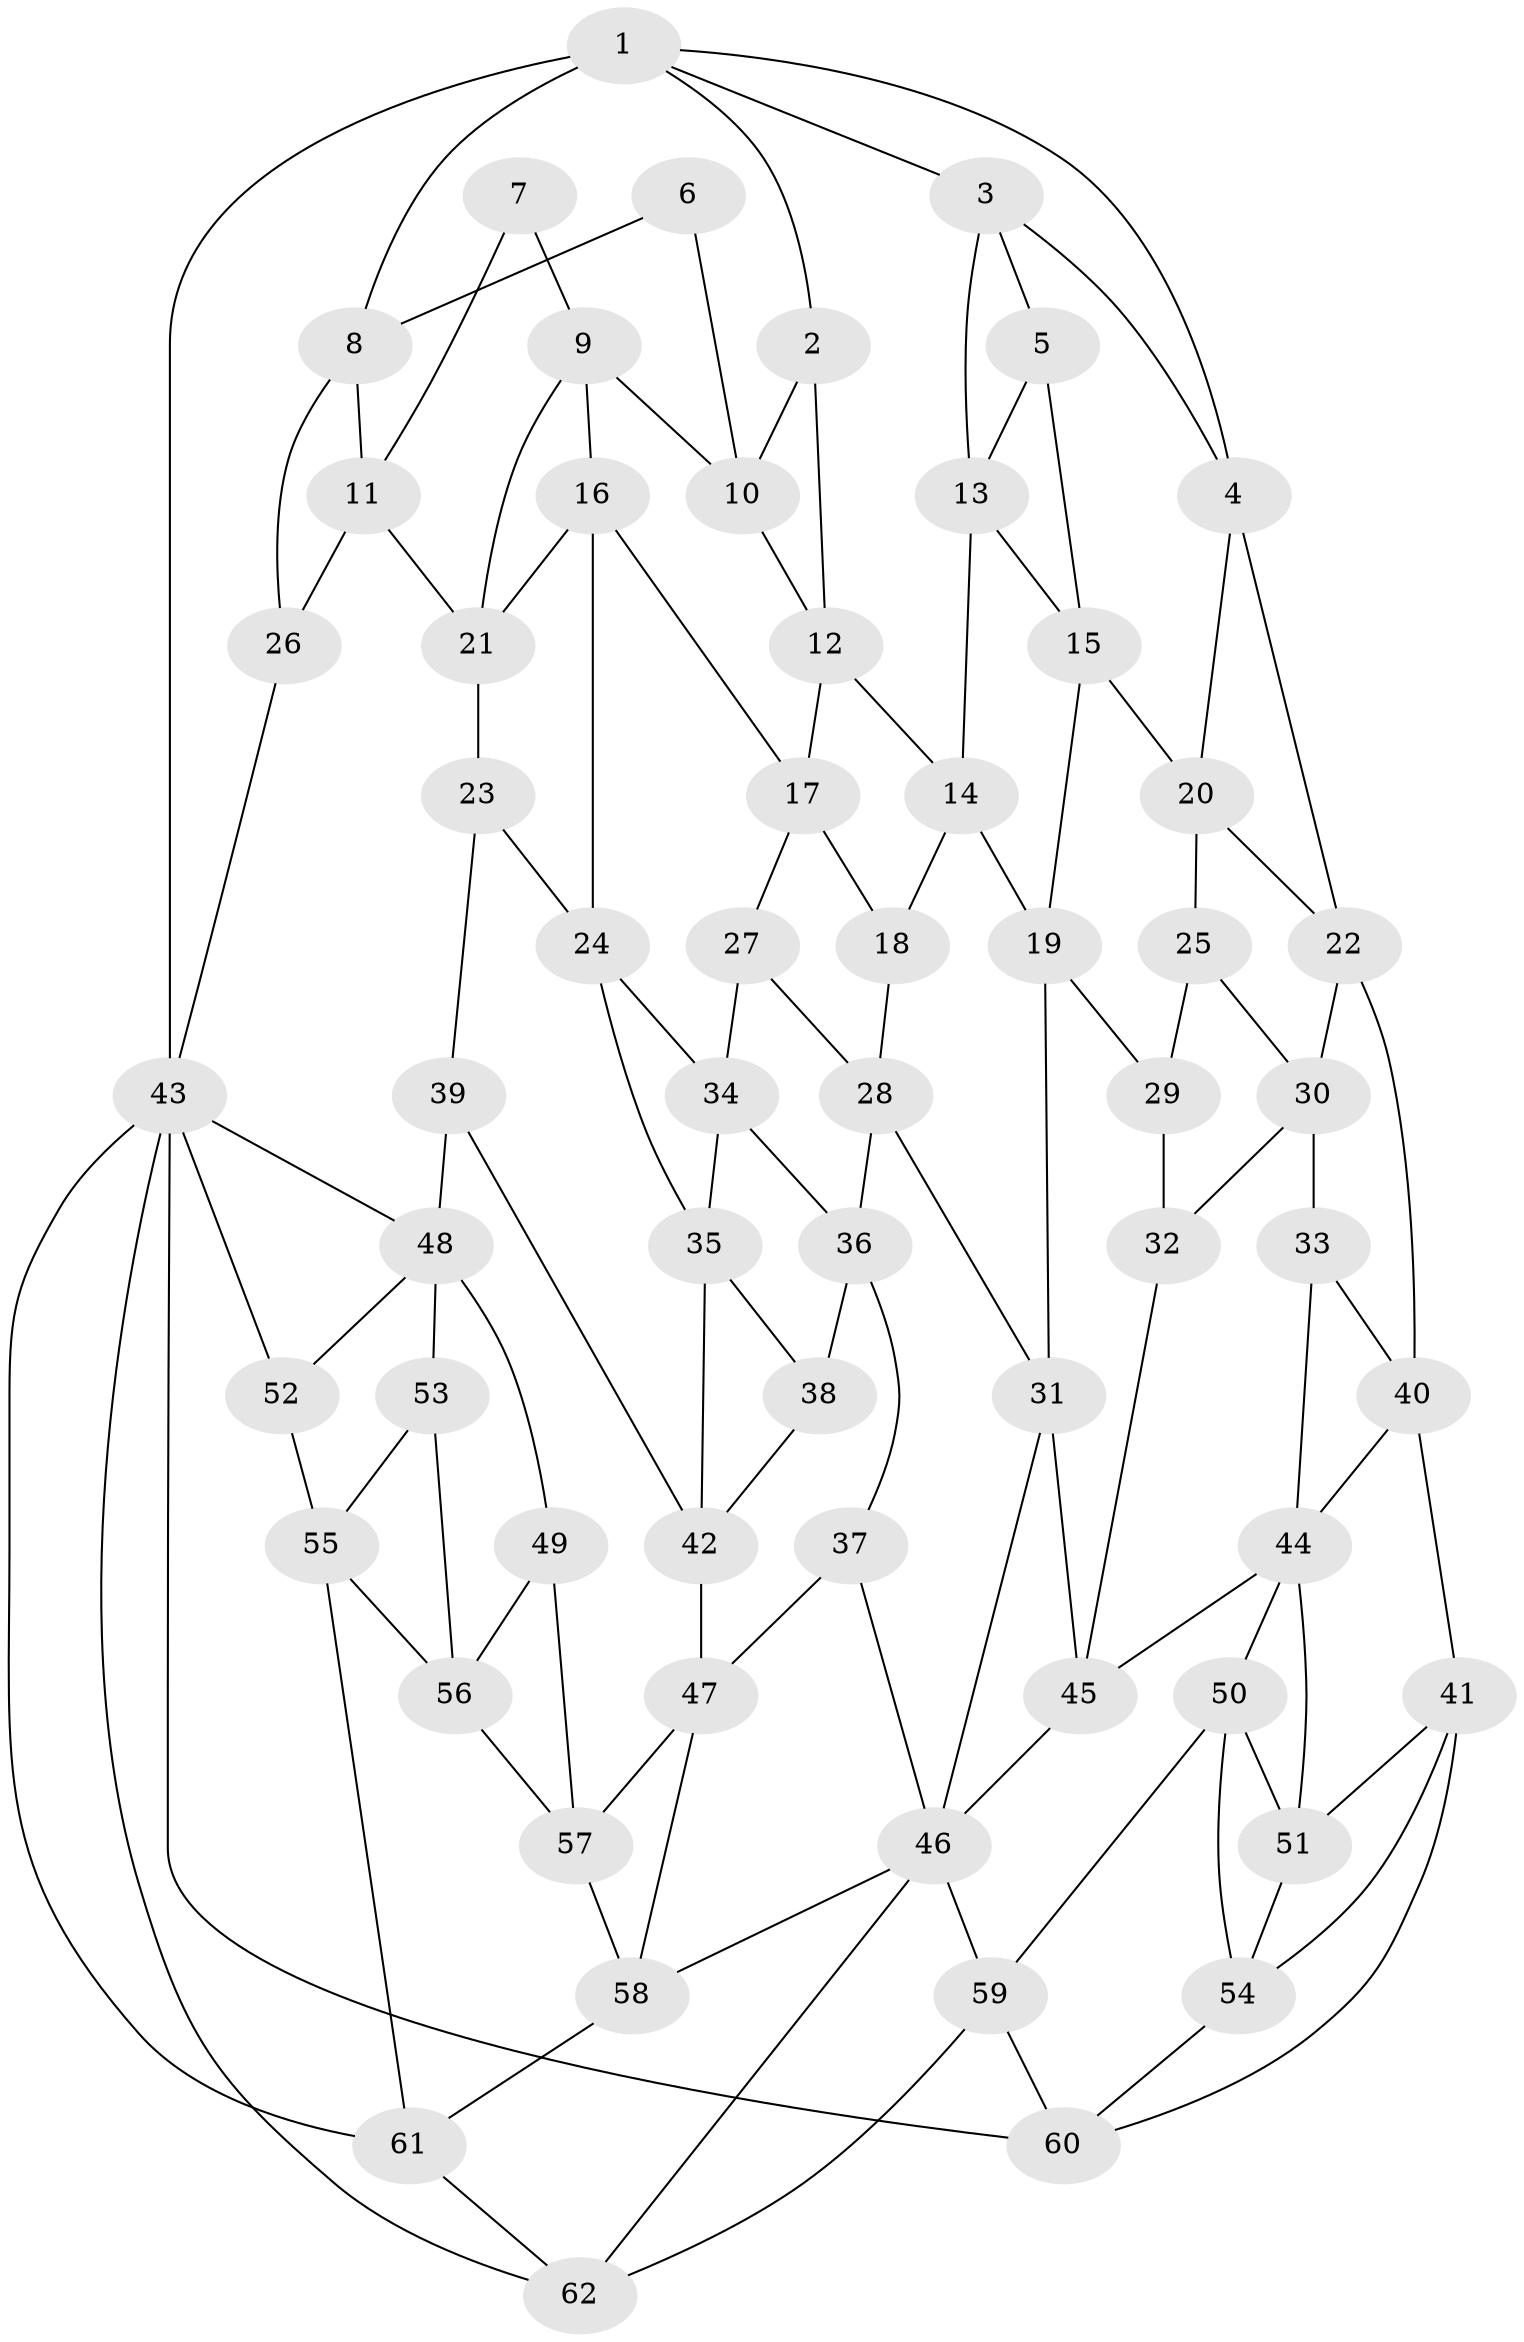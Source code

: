 // original degree distribution, {3: 0.024193548387096774, 6: 0.20967741935483872, 4: 0.20967741935483872, 5: 0.5564516129032258}
// Generated by graph-tools (version 1.1) at 2025/27/03/09/25 03:27:04]
// undirected, 62 vertices, 118 edges
graph export_dot {
graph [start="1"]
  node [color=gray90,style=filled];
  1;
  2;
  3;
  4;
  5;
  6;
  7;
  8;
  9;
  10;
  11;
  12;
  13;
  14;
  15;
  16;
  17;
  18;
  19;
  20;
  21;
  22;
  23;
  24;
  25;
  26;
  27;
  28;
  29;
  30;
  31;
  32;
  33;
  34;
  35;
  36;
  37;
  38;
  39;
  40;
  41;
  42;
  43;
  44;
  45;
  46;
  47;
  48;
  49;
  50;
  51;
  52;
  53;
  54;
  55;
  56;
  57;
  58;
  59;
  60;
  61;
  62;
  1 -- 2 [weight=1.0];
  1 -- 3 [weight=1.0];
  1 -- 4 [weight=1.0];
  1 -- 8 [weight=1.0];
  1 -- 43 [weight=2.0];
  2 -- 10 [weight=1.0];
  2 -- 12 [weight=1.0];
  3 -- 4 [weight=1.0];
  3 -- 5 [weight=1.0];
  3 -- 13 [weight=1.0];
  4 -- 20 [weight=1.0];
  4 -- 22 [weight=1.0];
  5 -- 13 [weight=1.0];
  5 -- 15 [weight=1.0];
  6 -- 8 [weight=1.0];
  6 -- 10 [weight=1.0];
  7 -- 9 [weight=1.0];
  7 -- 11 [weight=1.0];
  8 -- 11 [weight=1.0];
  8 -- 26 [weight=1.0];
  9 -- 10 [weight=1.0];
  9 -- 16 [weight=1.0];
  9 -- 21 [weight=1.0];
  10 -- 12 [weight=1.0];
  11 -- 21 [weight=1.0];
  11 -- 26 [weight=1.0];
  12 -- 14 [weight=1.0];
  12 -- 17 [weight=1.0];
  13 -- 14 [weight=1.0];
  13 -- 15 [weight=1.0];
  14 -- 18 [weight=1.0];
  14 -- 19 [weight=1.0];
  15 -- 19 [weight=1.0];
  15 -- 20 [weight=1.0];
  16 -- 17 [weight=1.0];
  16 -- 21 [weight=1.0];
  16 -- 24 [weight=1.0];
  17 -- 18 [weight=1.0];
  17 -- 27 [weight=1.0];
  18 -- 28 [weight=1.0];
  19 -- 29 [weight=1.0];
  19 -- 31 [weight=1.0];
  20 -- 22 [weight=1.0];
  20 -- 25 [weight=1.0];
  21 -- 23 [weight=1.0];
  22 -- 30 [weight=1.0];
  22 -- 40 [weight=1.0];
  23 -- 24 [weight=1.0];
  23 -- 39 [weight=1.0];
  24 -- 34 [weight=1.0];
  24 -- 35 [weight=1.0];
  25 -- 29 [weight=2.0];
  25 -- 30 [weight=1.0];
  26 -- 43 [weight=1.0];
  27 -- 28 [weight=1.0];
  27 -- 34 [weight=1.0];
  28 -- 31 [weight=1.0];
  28 -- 36 [weight=1.0];
  29 -- 32 [weight=1.0];
  30 -- 32 [weight=1.0];
  30 -- 33 [weight=1.0];
  31 -- 45 [weight=1.0];
  31 -- 46 [weight=1.0];
  32 -- 45 [weight=2.0];
  33 -- 40 [weight=1.0];
  33 -- 44 [weight=1.0];
  34 -- 35 [weight=1.0];
  34 -- 36 [weight=1.0];
  35 -- 38 [weight=1.0];
  35 -- 42 [weight=1.0];
  36 -- 37 [weight=1.0];
  36 -- 38 [weight=1.0];
  37 -- 46 [weight=1.0];
  37 -- 47 [weight=1.0];
  38 -- 42 [weight=1.0];
  39 -- 42 [weight=1.0];
  39 -- 48 [weight=2.0];
  40 -- 41 [weight=1.0];
  40 -- 44 [weight=1.0];
  41 -- 51 [weight=1.0];
  41 -- 54 [weight=1.0];
  41 -- 60 [weight=1.0];
  42 -- 47 [weight=2.0];
  43 -- 48 [weight=1.0];
  43 -- 52 [weight=1.0];
  43 -- 60 [weight=1.0];
  43 -- 61 [weight=1.0];
  43 -- 62 [weight=1.0];
  44 -- 45 [weight=2.0];
  44 -- 50 [weight=1.0];
  44 -- 51 [weight=1.0];
  45 -- 46 [weight=1.0];
  46 -- 58 [weight=1.0];
  46 -- 59 [weight=1.0];
  46 -- 62 [weight=1.0];
  47 -- 57 [weight=1.0];
  47 -- 58 [weight=1.0];
  48 -- 49 [weight=1.0];
  48 -- 52 [weight=1.0];
  48 -- 53 [weight=1.0];
  49 -- 56 [weight=1.0];
  49 -- 57 [weight=1.0];
  50 -- 51 [weight=1.0];
  50 -- 54 [weight=1.0];
  50 -- 59 [weight=1.0];
  51 -- 54 [weight=1.0];
  52 -- 55 [weight=1.0];
  53 -- 55 [weight=1.0];
  53 -- 56 [weight=1.0];
  54 -- 60 [weight=1.0];
  55 -- 56 [weight=1.0];
  55 -- 61 [weight=1.0];
  56 -- 57 [weight=1.0];
  57 -- 58 [weight=1.0];
  58 -- 61 [weight=1.0];
  59 -- 60 [weight=1.0];
  59 -- 62 [weight=1.0];
  61 -- 62 [weight=1.0];
}
